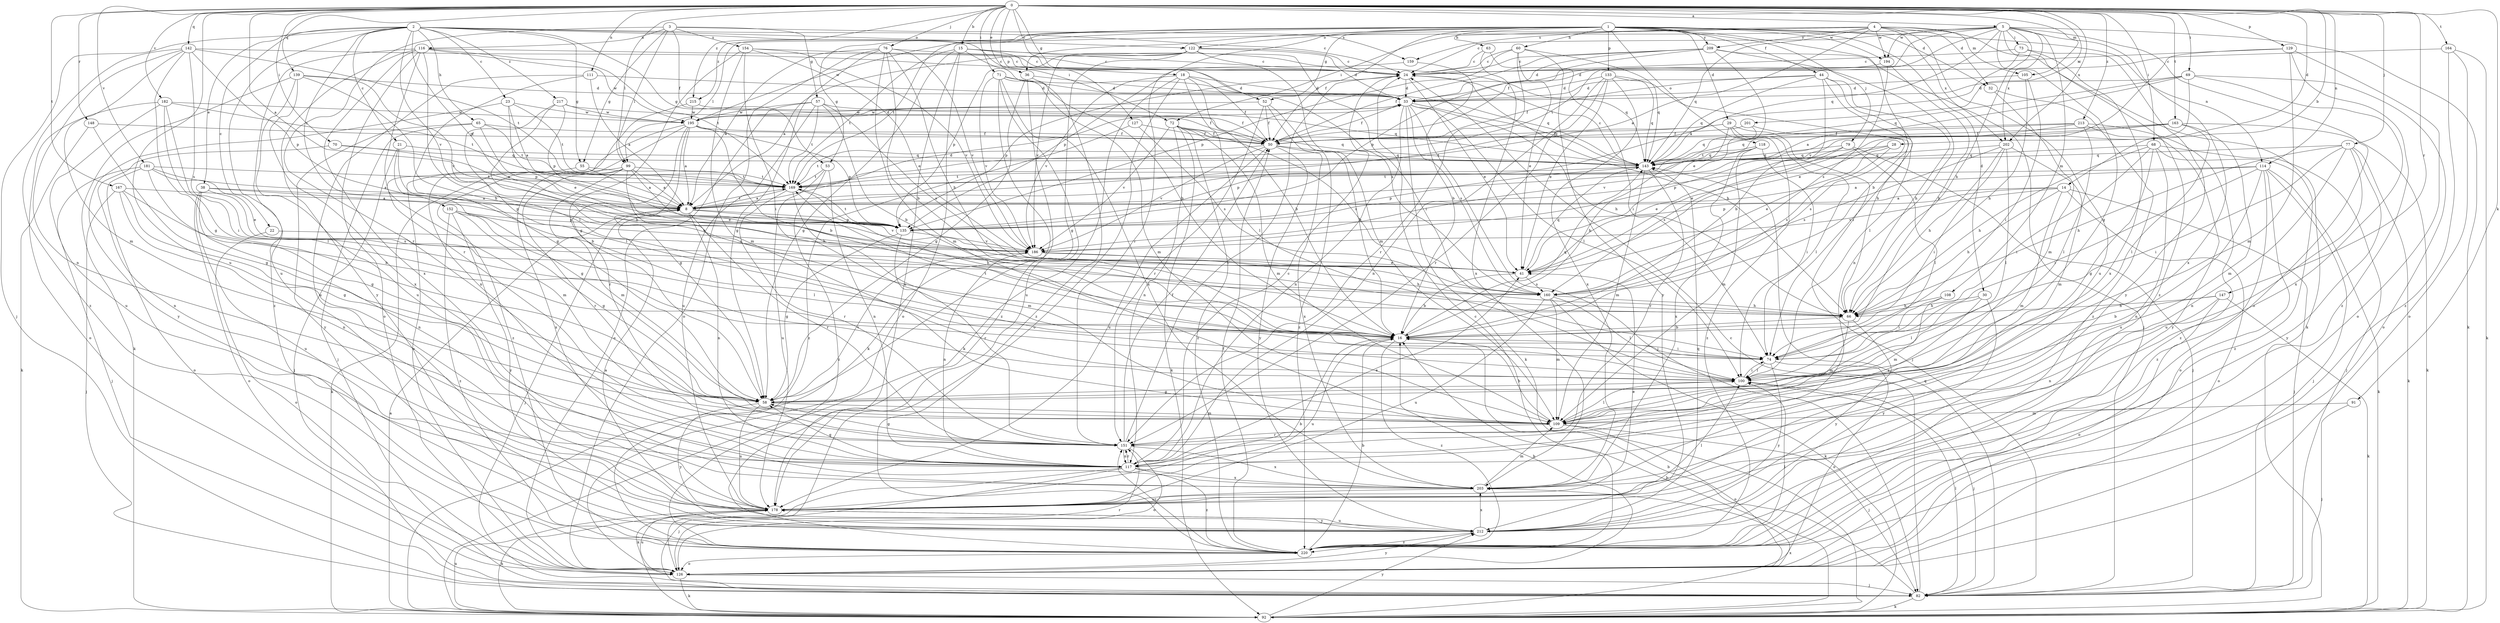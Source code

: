 strict digraph  {
0;
1;
2;
3;
4;
5;
8;
14;
15;
16;
18;
21;
22;
23;
24;
28;
29;
30;
32;
33;
36;
38;
41;
44;
50;
52;
53;
55;
57;
58;
60;
63;
65;
66;
68;
69;
70;
71;
72;
73;
74;
76;
77;
79;
82;
91;
92;
99;
100;
105;
108;
109;
111;
114;
116;
117;
118;
122;
126;
127;
129;
133;
135;
139;
142;
143;
147;
148;
151;
152;
154;
159;
160;
163;
164;
167;
169;
178;
181;
182;
186;
194;
195;
201;
202;
203;
209;
212;
213;
215;
217;
220;
0 -> 5  [label=a];
0 -> 8  [label=a];
0 -> 14  [label=b];
0 -> 15  [label=b];
0 -> 18  [label=c];
0 -> 28  [label=d];
0 -> 36  [label=e];
0 -> 52  [label=g];
0 -> 68  [label=i];
0 -> 69  [label=i];
0 -> 70  [label=i];
0 -> 71  [label=i];
0 -> 76  [label=j];
0 -> 77  [label=j];
0 -> 91  [label=k];
0 -> 99  [label=l];
0 -> 105  [label=m];
0 -> 111  [label=n];
0 -> 114  [label=n];
0 -> 127  [label=p];
0 -> 129  [label=p];
0 -> 139  [label=q];
0 -> 142  [label=q];
0 -> 147  [label=r];
0 -> 148  [label=r];
0 -> 163  [label=t];
0 -> 164  [label=t];
0 -> 167  [label=t];
0 -> 178  [label=u];
0 -> 181  [label=v];
0 -> 182  [label=v];
0 -> 201  [label=x];
0 -> 202  [label=x];
0 -> 213  [label=z];
0 -> 215  [label=z];
1 -> 16  [label=b];
1 -> 29  [label=d];
1 -> 30  [label=d];
1 -> 32  [label=d];
1 -> 36  [label=e];
1 -> 44  [label=f];
1 -> 50  [label=f];
1 -> 52  [label=g];
1 -> 53  [label=g];
1 -> 60  [label=h];
1 -> 63  [label=h];
1 -> 79  [label=j];
1 -> 99  [label=l];
1 -> 114  [label=n];
1 -> 118  [label=o];
1 -> 133  [label=p];
1 -> 151  [label=r];
1 -> 169  [label=t];
1 -> 194  [label=w];
1 -> 209  [label=y];
1 -> 215  [label=z];
2 -> 21  [label=c];
2 -> 22  [label=c];
2 -> 23  [label=c];
2 -> 24  [label=c];
2 -> 38  [label=e];
2 -> 53  [label=g];
2 -> 55  [label=g];
2 -> 65  [label=h];
2 -> 72  [label=i];
2 -> 82  [label=j];
2 -> 122  [label=o];
2 -> 135  [label=p];
2 -> 152  [label=s];
2 -> 178  [label=u];
2 -> 186  [label=v];
2 -> 217  [label=z];
3 -> 50  [label=f];
3 -> 55  [label=g];
3 -> 57  [label=g];
3 -> 99  [label=l];
3 -> 116  [label=n];
3 -> 151  [label=r];
3 -> 154  [label=s];
3 -> 159  [label=s];
4 -> 8  [label=a];
4 -> 32  [label=d];
4 -> 72  [label=i];
4 -> 92  [label=k];
4 -> 105  [label=m];
4 -> 122  [label=o];
4 -> 143  [label=q];
4 -> 159  [label=s];
4 -> 178  [label=u];
4 -> 194  [label=w];
4 -> 202  [label=x];
4 -> 209  [label=y];
5 -> 24  [label=c];
5 -> 50  [label=f];
5 -> 58  [label=g];
5 -> 66  [label=h];
5 -> 73  [label=i];
5 -> 92  [label=k];
5 -> 108  [label=m];
5 -> 126  [label=o];
5 -> 143  [label=q];
5 -> 169  [label=t];
5 -> 194  [label=w];
5 -> 195  [label=w];
5 -> 202  [label=x];
5 -> 203  [label=x];
5 -> 220  [label=z];
8 -> 33  [label=d];
8 -> 82  [label=j];
8 -> 117  [label=n];
8 -> 135  [label=p];
8 -> 151  [label=r];
8 -> 169  [label=t];
8 -> 186  [label=v];
14 -> 8  [label=a];
14 -> 66  [label=h];
14 -> 82  [label=j];
14 -> 109  [label=m];
14 -> 126  [label=o];
14 -> 135  [label=p];
14 -> 186  [label=v];
15 -> 16  [label=b];
15 -> 24  [label=c];
15 -> 58  [label=g];
15 -> 126  [label=o];
15 -> 143  [label=q];
15 -> 160  [label=s];
15 -> 169  [label=t];
15 -> 178  [label=u];
16 -> 74  [label=i];
16 -> 143  [label=q];
16 -> 178  [label=u];
16 -> 220  [label=z];
18 -> 16  [label=b];
18 -> 33  [label=d];
18 -> 50  [label=f];
18 -> 92  [label=k];
18 -> 100  [label=l];
18 -> 126  [label=o];
18 -> 186  [label=v];
21 -> 16  [label=b];
21 -> 58  [label=g];
21 -> 82  [label=j];
21 -> 143  [label=q];
22 -> 126  [label=o];
22 -> 186  [label=v];
23 -> 8  [label=a];
23 -> 41  [label=e];
23 -> 169  [label=t];
23 -> 195  [label=w];
23 -> 212  [label=y];
24 -> 33  [label=d];
24 -> 41  [label=e];
24 -> 66  [label=h];
24 -> 135  [label=p];
28 -> 41  [label=e];
28 -> 135  [label=p];
28 -> 143  [label=q];
28 -> 160  [label=s];
29 -> 16  [label=b];
29 -> 50  [label=f];
29 -> 82  [label=j];
29 -> 100  [label=l];
29 -> 169  [label=t];
29 -> 220  [label=z];
30 -> 66  [label=h];
30 -> 100  [label=l];
30 -> 151  [label=r];
30 -> 212  [label=y];
32 -> 109  [label=m];
32 -> 220  [label=z];
33 -> 50  [label=f];
33 -> 66  [label=h];
33 -> 82  [label=j];
33 -> 92  [label=k];
33 -> 100  [label=l];
33 -> 117  [label=n];
33 -> 143  [label=q];
33 -> 160  [label=s];
33 -> 195  [label=w];
36 -> 33  [label=d];
36 -> 58  [label=g];
36 -> 92  [label=k];
36 -> 220  [label=z];
38 -> 8  [label=a];
38 -> 117  [label=n];
38 -> 126  [label=o];
38 -> 135  [label=p];
38 -> 160  [label=s];
38 -> 178  [label=u];
41 -> 16  [label=b];
41 -> 143  [label=q];
41 -> 160  [label=s];
44 -> 16  [label=b];
44 -> 33  [label=d];
44 -> 50  [label=f];
44 -> 66  [label=h];
44 -> 74  [label=i];
44 -> 100  [label=l];
44 -> 143  [label=q];
50 -> 143  [label=q];
50 -> 169  [label=t];
50 -> 178  [label=u];
50 -> 186  [label=v];
50 -> 203  [label=x];
50 -> 212  [label=y];
52 -> 16  [label=b];
52 -> 50  [label=f];
52 -> 151  [label=r];
52 -> 195  [label=w];
52 -> 220  [label=z];
53 -> 117  [label=n];
53 -> 169  [label=t];
53 -> 178  [label=u];
53 -> 220  [label=z];
55 -> 8  [label=a];
55 -> 109  [label=m];
55 -> 169  [label=t];
57 -> 16  [label=b];
57 -> 126  [label=o];
57 -> 143  [label=q];
57 -> 160  [label=s];
57 -> 169  [label=t];
57 -> 178  [label=u];
57 -> 195  [label=w];
58 -> 109  [label=m];
58 -> 178  [label=u];
58 -> 186  [label=v];
58 -> 212  [label=y];
60 -> 24  [label=c];
60 -> 41  [label=e];
60 -> 135  [label=p];
60 -> 143  [label=q];
60 -> 151  [label=r];
60 -> 212  [label=y];
63 -> 24  [label=c];
63 -> 74  [label=i];
63 -> 203  [label=x];
65 -> 50  [label=f];
65 -> 82  [label=j];
65 -> 135  [label=p];
65 -> 169  [label=t];
65 -> 212  [label=y];
66 -> 16  [label=b];
66 -> 109  [label=m];
66 -> 212  [label=y];
68 -> 58  [label=g];
68 -> 66  [label=h];
68 -> 74  [label=i];
68 -> 82  [label=j];
68 -> 143  [label=q];
68 -> 178  [label=u];
68 -> 220  [label=z];
69 -> 8  [label=a];
69 -> 33  [label=d];
69 -> 41  [label=e];
69 -> 126  [label=o];
69 -> 143  [label=q];
69 -> 203  [label=x];
70 -> 8  [label=a];
70 -> 117  [label=n];
70 -> 143  [label=q];
71 -> 33  [label=d];
71 -> 109  [label=m];
71 -> 143  [label=q];
71 -> 178  [label=u];
71 -> 186  [label=v];
71 -> 203  [label=x];
71 -> 220  [label=z];
72 -> 50  [label=f];
72 -> 92  [label=k];
72 -> 109  [label=m];
72 -> 117  [label=n];
72 -> 143  [label=q];
72 -> 160  [label=s];
72 -> 186  [label=v];
72 -> 220  [label=z];
73 -> 8  [label=a];
73 -> 24  [label=c];
73 -> 203  [label=x];
73 -> 212  [label=y];
74 -> 100  [label=l];
74 -> 126  [label=o];
74 -> 169  [label=t];
74 -> 212  [label=y];
76 -> 8  [label=a];
76 -> 16  [label=b];
76 -> 24  [label=c];
76 -> 58  [label=g];
76 -> 66  [label=h];
76 -> 109  [label=m];
76 -> 126  [label=o];
76 -> 186  [label=v];
77 -> 66  [label=h];
77 -> 74  [label=i];
77 -> 92  [label=k];
77 -> 117  [label=n];
77 -> 143  [label=q];
77 -> 178  [label=u];
77 -> 212  [label=y];
79 -> 41  [label=e];
79 -> 82  [label=j];
79 -> 100  [label=l];
79 -> 143  [label=q];
79 -> 160  [label=s];
82 -> 16  [label=b];
82 -> 24  [label=c];
82 -> 92  [label=k];
82 -> 100  [label=l];
82 -> 143  [label=q];
91 -> 82  [label=j];
91 -> 109  [label=m];
92 -> 8  [label=a];
92 -> 16  [label=b];
92 -> 178  [label=u];
92 -> 203  [label=x];
92 -> 212  [label=y];
99 -> 8  [label=a];
99 -> 41  [label=e];
99 -> 66  [label=h];
99 -> 92  [label=k];
99 -> 109  [label=m];
99 -> 151  [label=r];
99 -> 169  [label=t];
99 -> 203  [label=x];
100 -> 58  [label=g];
100 -> 74  [label=i];
100 -> 82  [label=j];
105 -> 33  [label=d];
105 -> 66  [label=h];
105 -> 74  [label=i];
108 -> 66  [label=h];
108 -> 74  [label=i];
108 -> 109  [label=m];
109 -> 16  [label=b];
109 -> 82  [label=j];
109 -> 100  [label=l];
109 -> 126  [label=o];
109 -> 151  [label=r];
111 -> 8  [label=a];
111 -> 33  [label=d];
111 -> 58  [label=g];
111 -> 178  [label=u];
114 -> 8  [label=a];
114 -> 74  [label=i];
114 -> 82  [label=j];
114 -> 92  [label=k];
114 -> 117  [label=n];
114 -> 126  [label=o];
114 -> 169  [label=t];
114 -> 220  [label=z];
116 -> 24  [label=c];
116 -> 100  [label=l];
116 -> 126  [label=o];
116 -> 151  [label=r];
116 -> 169  [label=t];
116 -> 195  [label=w];
116 -> 203  [label=x];
116 -> 212  [label=y];
116 -> 220  [label=z];
117 -> 24  [label=c];
117 -> 41  [label=e];
117 -> 58  [label=g];
117 -> 82  [label=j];
117 -> 92  [label=k];
117 -> 151  [label=r];
117 -> 203  [label=x];
117 -> 220  [label=z];
118 -> 74  [label=i];
118 -> 109  [label=m];
118 -> 135  [label=p];
118 -> 143  [label=q];
118 -> 203  [label=x];
122 -> 8  [label=a];
122 -> 24  [label=c];
122 -> 33  [label=d];
122 -> 58  [label=g];
122 -> 74  [label=i];
122 -> 109  [label=m];
122 -> 135  [label=p];
122 -> 186  [label=v];
126 -> 16  [label=b];
126 -> 82  [label=j];
126 -> 92  [label=k];
126 -> 151  [label=r];
126 -> 178  [label=u];
126 -> 212  [label=y];
127 -> 50  [label=f];
127 -> 160  [label=s];
127 -> 220  [label=z];
129 -> 24  [label=c];
129 -> 109  [label=m];
129 -> 126  [label=o];
129 -> 186  [label=v];
129 -> 220  [label=z];
133 -> 33  [label=d];
133 -> 41  [label=e];
133 -> 66  [label=h];
133 -> 117  [label=n];
133 -> 143  [label=q];
133 -> 151  [label=r];
133 -> 203  [label=x];
135 -> 58  [label=g];
135 -> 151  [label=r];
135 -> 169  [label=t];
135 -> 186  [label=v];
139 -> 33  [label=d];
139 -> 66  [label=h];
139 -> 92  [label=k];
139 -> 178  [label=u];
139 -> 186  [label=v];
139 -> 203  [label=x];
142 -> 24  [label=c];
142 -> 58  [label=g];
142 -> 109  [label=m];
142 -> 117  [label=n];
142 -> 135  [label=p];
142 -> 160  [label=s];
142 -> 169  [label=t];
142 -> 220  [label=z];
143 -> 24  [label=c];
143 -> 109  [label=m];
143 -> 135  [label=p];
143 -> 151  [label=r];
143 -> 169  [label=t];
147 -> 16  [label=b];
147 -> 66  [label=h];
147 -> 92  [label=k];
147 -> 117  [label=n];
147 -> 126  [label=o];
148 -> 50  [label=f];
148 -> 58  [label=g];
148 -> 92  [label=k];
151 -> 24  [label=c];
151 -> 50  [label=f];
151 -> 58  [label=g];
151 -> 117  [label=n];
151 -> 126  [label=o];
151 -> 203  [label=x];
152 -> 58  [label=g];
152 -> 100  [label=l];
152 -> 135  [label=p];
152 -> 186  [label=v];
152 -> 212  [label=y];
152 -> 220  [label=z];
154 -> 24  [label=c];
154 -> 41  [label=e];
154 -> 58  [label=g];
154 -> 74  [label=i];
154 -> 109  [label=m];
154 -> 186  [label=v];
159 -> 16  [label=b];
159 -> 135  [label=p];
160 -> 66  [label=h];
160 -> 92  [label=k];
160 -> 100  [label=l];
160 -> 109  [label=m];
160 -> 178  [label=u];
163 -> 41  [label=e];
163 -> 50  [label=f];
163 -> 92  [label=k];
163 -> 100  [label=l];
163 -> 109  [label=m];
163 -> 169  [label=t];
164 -> 24  [label=c];
164 -> 92  [label=k];
164 -> 126  [label=o];
164 -> 220  [label=z];
167 -> 8  [label=a];
167 -> 16  [label=b];
167 -> 58  [label=g];
167 -> 82  [label=j];
167 -> 117  [label=n];
169 -> 8  [label=a];
169 -> 16  [label=b];
169 -> 109  [label=m];
169 -> 151  [label=r];
178 -> 16  [label=b];
178 -> 41  [label=e];
178 -> 92  [label=k];
178 -> 100  [label=l];
178 -> 212  [label=y];
181 -> 8  [label=a];
181 -> 41  [label=e];
181 -> 58  [label=g];
181 -> 82  [label=j];
181 -> 126  [label=o];
181 -> 169  [label=t];
182 -> 74  [label=i];
182 -> 100  [label=l];
182 -> 126  [label=o];
182 -> 169  [label=t];
182 -> 178  [label=u];
182 -> 195  [label=w];
186 -> 41  [label=e];
186 -> 66  [label=h];
186 -> 117  [label=n];
194 -> 16  [label=b];
194 -> 33  [label=d];
194 -> 160  [label=s];
195 -> 8  [label=a];
195 -> 16  [label=b];
195 -> 33  [label=d];
195 -> 50  [label=f];
195 -> 58  [label=g];
195 -> 126  [label=o];
195 -> 135  [label=p];
195 -> 151  [label=r];
195 -> 220  [label=z];
201 -> 50  [label=f];
201 -> 143  [label=q];
201 -> 160  [label=s];
202 -> 66  [label=h];
202 -> 74  [label=i];
202 -> 100  [label=l];
202 -> 109  [label=m];
202 -> 143  [label=q];
202 -> 160  [label=s];
203 -> 109  [label=m];
203 -> 178  [label=u];
209 -> 24  [label=c];
209 -> 33  [label=d];
209 -> 41  [label=e];
209 -> 50  [label=f];
209 -> 82  [label=j];
209 -> 117  [label=n];
209 -> 135  [label=p];
212 -> 8  [label=a];
212 -> 143  [label=q];
212 -> 178  [label=u];
212 -> 203  [label=x];
212 -> 220  [label=z];
213 -> 50  [label=f];
213 -> 100  [label=l];
213 -> 143  [label=q];
213 -> 186  [label=v];
213 -> 212  [label=y];
213 -> 220  [label=z];
215 -> 50  [label=f];
215 -> 117  [label=n];
215 -> 195  [label=w];
217 -> 16  [label=b];
217 -> 50  [label=f];
217 -> 100  [label=l];
217 -> 135  [label=p];
217 -> 195  [label=w];
220 -> 16  [label=b];
220 -> 24  [label=c];
220 -> 50  [label=f];
220 -> 100  [label=l];
220 -> 126  [label=o];
220 -> 151  [label=r];
}
